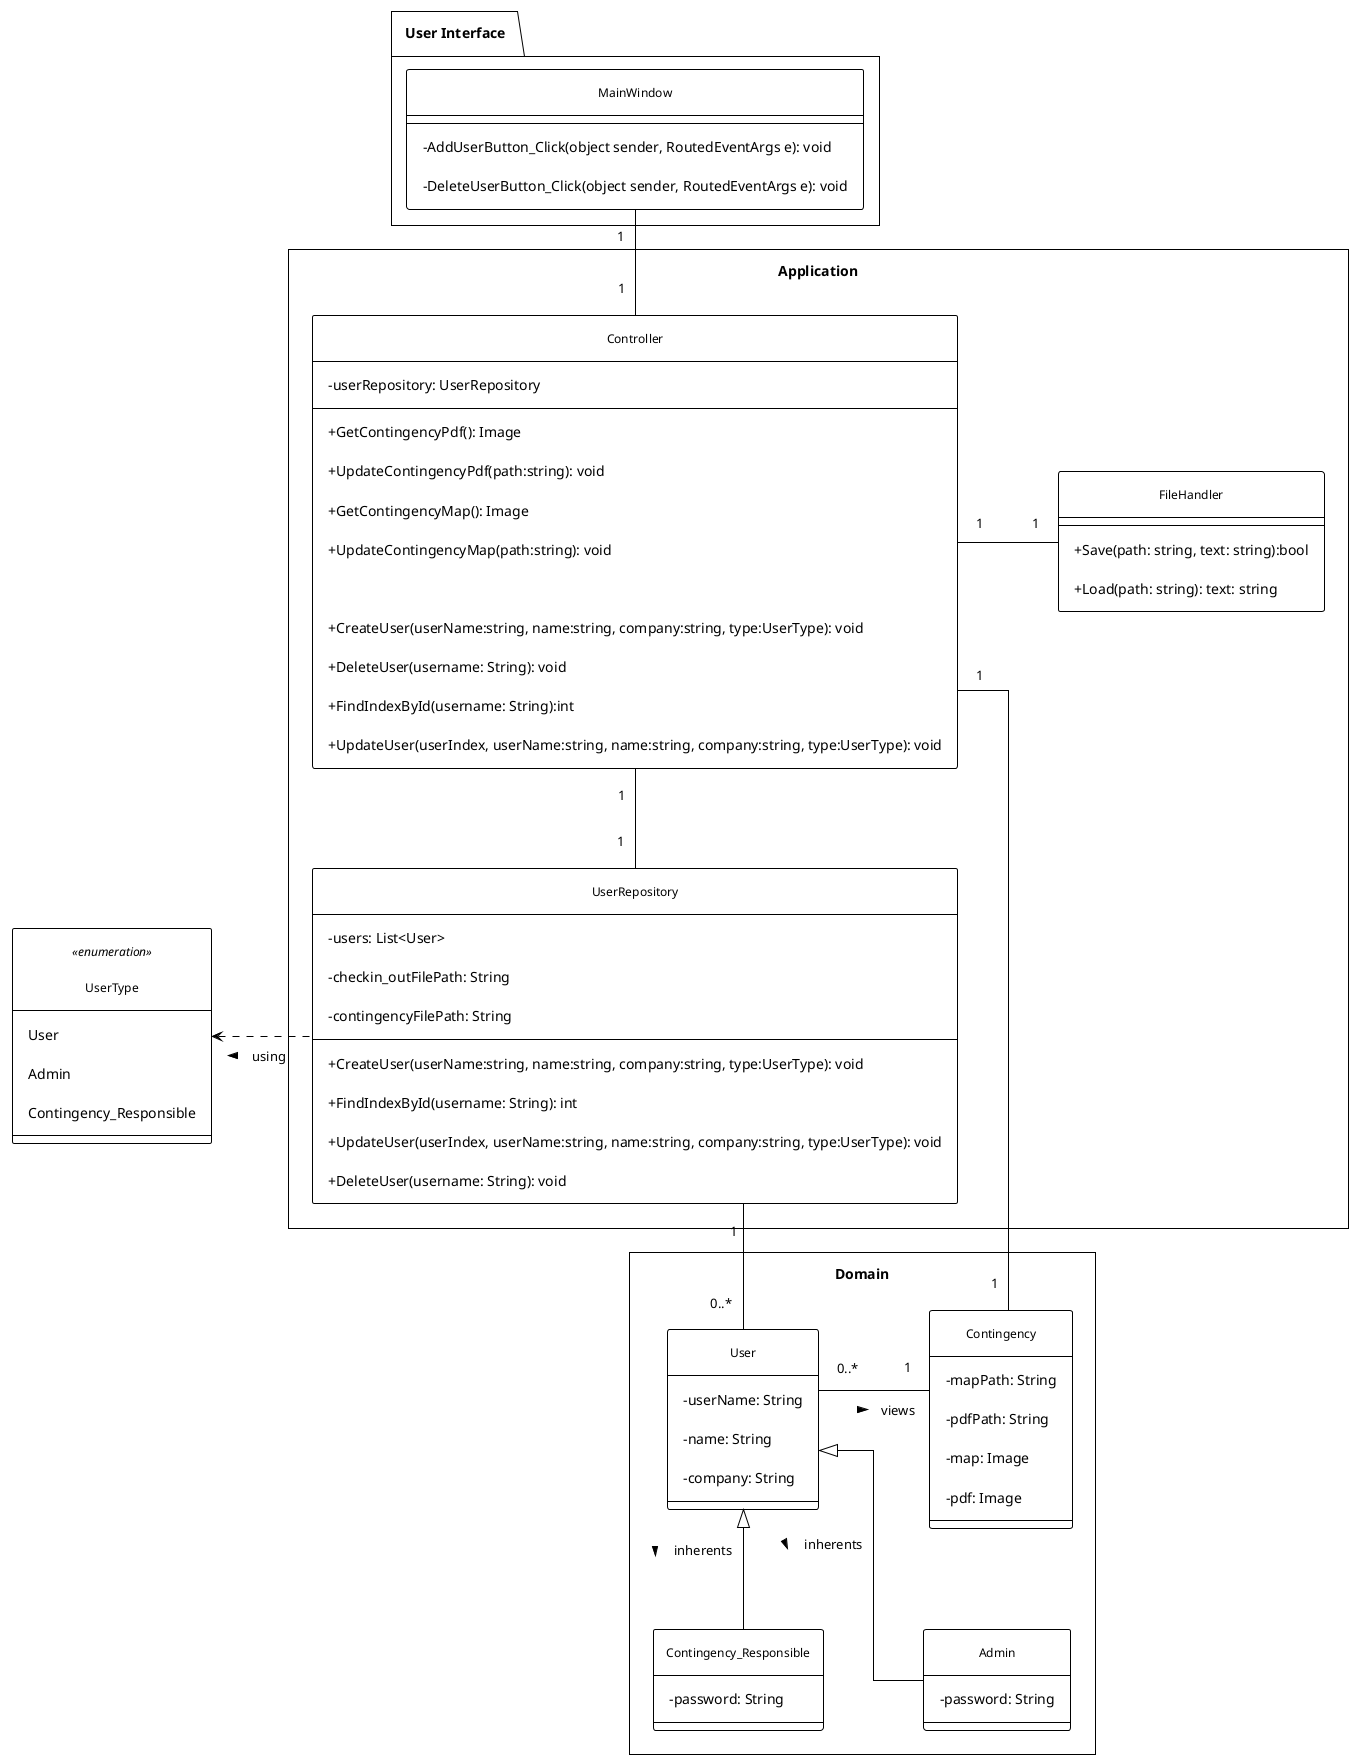 @startuml
!theme plain
skinparam classAttributeIconSize 0
skinparam style strictuml
skinparam linetype ortho
skinparam nodesep 100
skinparam ranksep 100
skinparam padding 10

' Custom styling
skinparam class {
    BackgroundColor White
    BorderColor Black
    ArrowColor Black
    FontName Arial
    FontSize 12
}
skinparam package {
    BackgroundColor White
    BorderColor Black
    FontName Arial
    FontSize 14
}

class UserType <<enumeration>>{
    User
    Admin
    Contingency_Responsible
}
    


' User Interface Layer
package "User Interface" {
    class MainWindow {
        - AddUserButton_Click(object sender, RoutedEventArgs e): void
        - DeleteUserButton_Click(object sender, RoutedEventArgs e): void
    }
}

' Application Layer
package "Application" <<Rectangle>> {
    together {

        class Controller {
            - userRepository: UserRepository

            + GetContingencyPdf(): Image
            + UpdateContingencyPdf(path:string): void
            + GetContingencyMap(): Image
            + UpdateContingencyMap(path:string): void

            + CreateUser(userName:string, name:string, company:string, type:UserType): void
            + DeleteUser(username: String): void
            + FindIndexById(username: String):int
            + UpdateUser(userIndex, userName:string, name:string, company:string, type:UserType): void
            
            
        }

        class FileHandler {
            + Save(path: string, text: string):bool
            + Load(path: string): text: string
        }

    }

    together {
       
        class UserRepository {
            - users: List<User>
            - checkin_outFilePath: String
            - contingencyFilePath: String

            + CreateUser(userName:string, name:string, company:string, type:UserType): void
            + FindIndexById(username: String): int
            + UpdateUser(userIndex, userName:string, name:string, company:string, type:UserType): void
            + DeleteUser(username: String): void
        }
    }
}

' Domain Layer
package "Domain" <<Rectangle>> {
    together {
        class User {
            - userName: String
            - name: String
            - company: String
        }
       
        class Admin {
            - password: String
        }
       
        class Contingency_Responsible {
            - password: String
        }
    }
   
    class Contingency {
        - mapPath: String
        - pdfPath: String
        - map: Image
        - pdf: Image
    }
}

' UI to Contoller
MainWindow "1" -down- "1" Controller

' Controller to x
Controller "1" -down- "1" UserRepository
Controller "1" -right- "1" FileHandler
Controller "1" -down- "1" Contingency

' Repository to Domain
UserRepository "1" -down- "0..*" User

' Inheritance
Admin -up-|> User : inherents <
Contingency_Responsible -up-|> User : inherents <

' Domain Relations
User "0..*" -right- "1" Contingency : views >


'enum
UserRepository .left.> UserType : using >
@enduml